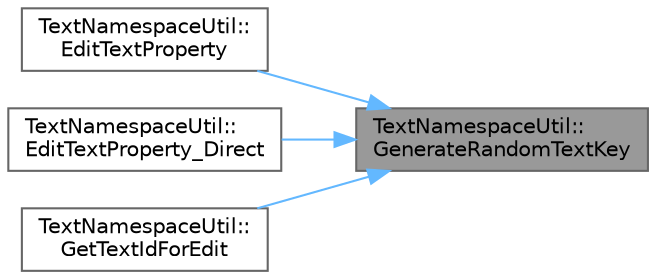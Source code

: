 digraph "TextNamespaceUtil::GenerateRandomTextKey"
{
 // INTERACTIVE_SVG=YES
 // LATEX_PDF_SIZE
  bgcolor="transparent";
  edge [fontname=Helvetica,fontsize=10,labelfontname=Helvetica,labelfontsize=10];
  node [fontname=Helvetica,fontsize=10,shape=box,height=0.2,width=0.4];
  rankdir="RL";
  Node1 [id="Node000001",label="TextNamespaceUtil::\lGenerateRandomTextKey",height=0.2,width=0.4,color="gray40", fillcolor="grey60", style="filled", fontcolor="black",tooltip="Generate a random text key."];
  Node1 -> Node2 [id="edge1_Node000001_Node000002",dir="back",color="steelblue1",style="solid",tooltip=" "];
  Node2 [id="Node000002",label="TextNamespaceUtil::\lEditTextProperty",height=0.2,width=0.4,color="grey40", fillcolor="white", style="filled",URL="$d6/da5/namespaceTextNamespaceUtil.html#ab2ffb69988b4c3684c9e43b2e0da7339",tooltip="Edit an attribute of the given text property, akin to what happens when editing a text property in a ..."];
  Node1 -> Node3 [id="edge2_Node000001_Node000003",dir="back",color="steelblue1",style="solid",tooltip=" "];
  Node3 [id="Node000003",label="TextNamespaceUtil::\lEditTextProperty_Direct",height=0.2,width=0.4,color="grey40", fillcolor="white", style="filled",URL="$d6/da5/namespaceTextNamespaceUtil.html#a93fca74349969d0f9f8fdce066be89c8",tooltip="Edit an attribute of the given text property, akin to what happens when editing a text property in a ..."];
  Node1 -> Node4 [id="edge3_Node000001_Node000004",dir="back",color="steelblue1",style="solid",tooltip=" "];
  Node4 [id="Node000004",label="TextNamespaceUtil::\lGetTextIdForEdit",height=0.2,width=0.4,color="grey40", fillcolor="white", style="filled",URL="$d6/da5/namespaceTextNamespaceUtil.html#a2d1e4d70827de8641c4d367db9ac0ab5",tooltip="Called when editing a text property to determine the new ID for the text, ideally using the proposed ..."];
}
